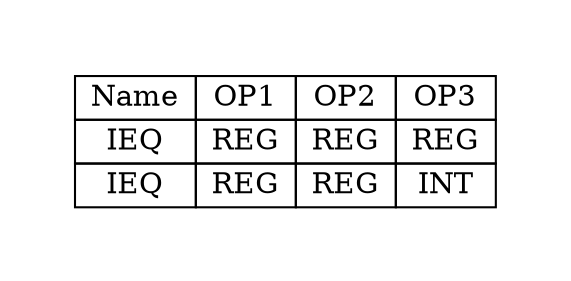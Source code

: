 digraph{
graph [pad="0.5", nodesep="0.5", ranksep="2" ]
node [shape=plain]
Foo [label=<
<table border="0" cellborder="1" cellspacing="0">
<tr><td> Name </td> <td> OP1 </td><td> OP2 </td><td> OP3 </td> </tr>
<tr><td> IEQ </td><td> REG </td><td> REG </td><td> REG </td> </tr>
<tr><td> IEQ </td><td> REG </td><td> REG </td><td> INT </td> </tr>
</table>>];
}
